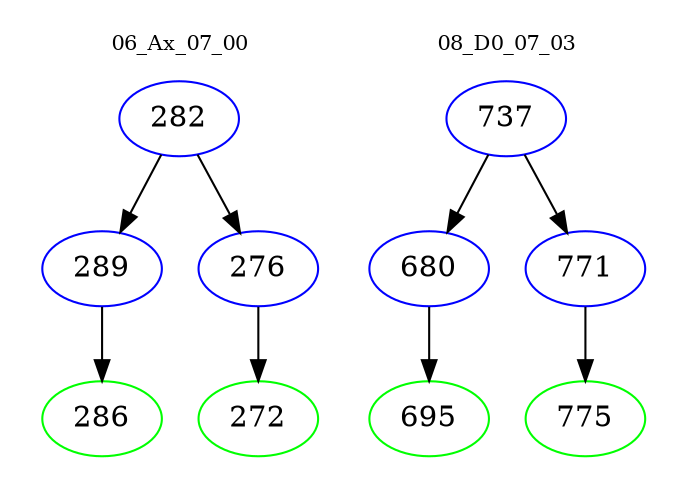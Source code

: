 digraph{
subgraph cluster_0 {
color = white
label = "06_Ax_07_00";
fontsize=10;
T0_282 [label="282", color="blue"]
T0_282 -> T0_289 [color="black"]
T0_289 [label="289", color="blue"]
T0_289 -> T0_286 [color="black"]
T0_286 [label="286", color="green"]
T0_282 -> T0_276 [color="black"]
T0_276 [label="276", color="blue"]
T0_276 -> T0_272 [color="black"]
T0_272 [label="272", color="green"]
}
subgraph cluster_1 {
color = white
label = "08_D0_07_03";
fontsize=10;
T1_737 [label="737", color="blue"]
T1_737 -> T1_680 [color="black"]
T1_680 [label="680", color="blue"]
T1_680 -> T1_695 [color="black"]
T1_695 [label="695", color="green"]
T1_737 -> T1_771 [color="black"]
T1_771 [label="771", color="blue"]
T1_771 -> T1_775 [color="black"]
T1_775 [label="775", color="green"]
}
}
